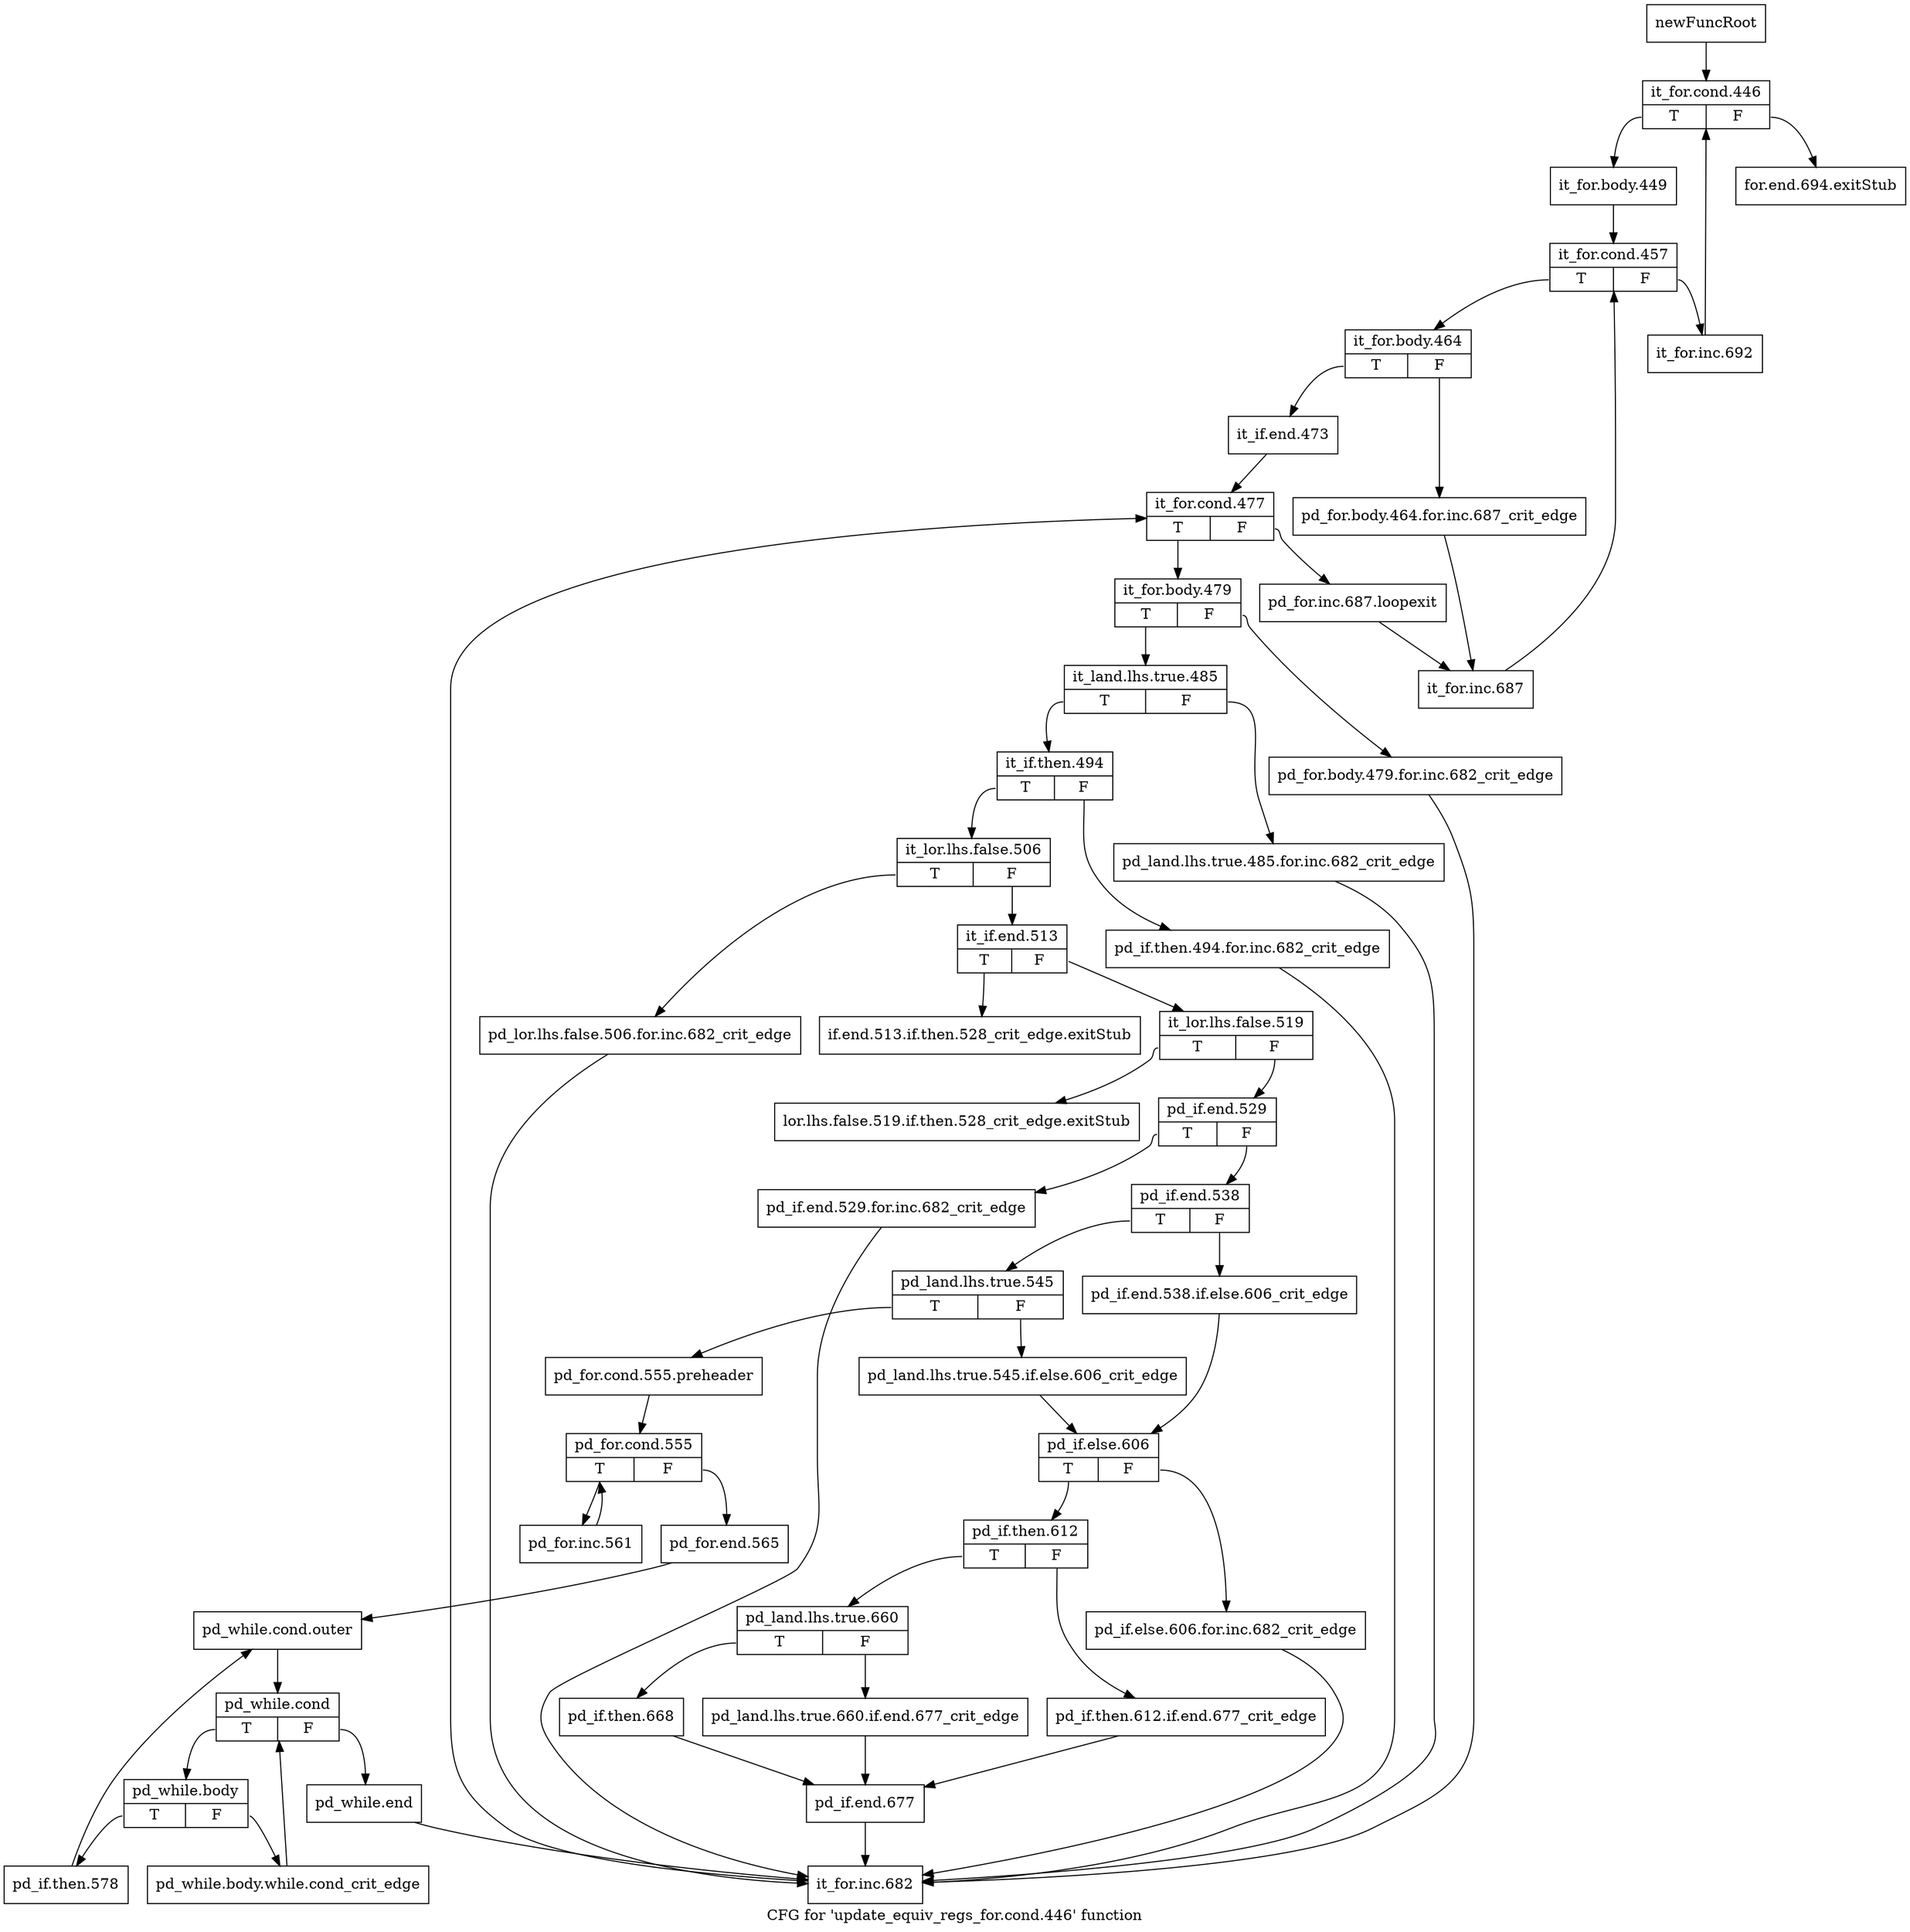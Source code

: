 digraph "CFG for 'update_equiv_regs_for.cond.446' function" {
	label="CFG for 'update_equiv_regs_for.cond.446' function";

	Node0xb401e70 [shape=record,label="{newFuncRoot}"];
	Node0xb401e70 -> Node0xb402590;
	Node0xb401ec0 [shape=record,label="{for.end.694.exitStub}"];
	Node0xb4024f0 [shape=record,label="{if.end.513.if.then.528_crit_edge.exitStub}"];
	Node0xb402540 [shape=record,label="{lor.lhs.false.519.if.then.528_crit_edge.exitStub}"];
	Node0xb402590 [shape=record,label="{it_for.cond.446|{<s0>T|<s1>F}}"];
	Node0xb402590:s0 -> Node0xb4025e0;
	Node0xb402590:s1 -> Node0xb401ec0;
	Node0xb4025e0 [shape=record,label="{it_for.body.449}"];
	Node0xb4025e0 -> Node0xb402630;
	Node0xb402630 [shape=record,label="{it_for.cond.457|{<s0>T|<s1>F}}"];
	Node0xb402630:s0 -> Node0xb4026d0;
	Node0xb402630:s1 -> Node0xb402680;
	Node0xb402680 [shape=record,label="{it_for.inc.692}"];
	Node0xb402680 -> Node0xb402590;
	Node0xb4026d0 [shape=record,label="{it_for.body.464|{<s0>T|<s1>F}}"];
	Node0xb4026d0:s0 -> Node0xb402770;
	Node0xb4026d0:s1 -> Node0xb402720;
	Node0xb402720 [shape=record,label="{pd_for.body.464.for.inc.687_crit_edge}"];
	Node0xb402720 -> Node0xb402860;
	Node0xb402770 [shape=record,label="{it_if.end.473}"];
	Node0xb402770 -> Node0xb4027c0;
	Node0xb4027c0 [shape=record,label="{it_for.cond.477|{<s0>T|<s1>F}}"];
	Node0xb4027c0:s0 -> Node0xb4028b0;
	Node0xb4027c0:s1 -> Node0xb402810;
	Node0xb402810 [shape=record,label="{pd_for.inc.687.loopexit}"];
	Node0xb402810 -> Node0xb402860;
	Node0xb402860 [shape=record,label="{it_for.inc.687}"];
	Node0xb402860 -> Node0xb402630;
	Node0xb4028b0 [shape=record,label="{it_for.body.479|{<s0>T|<s1>F}}"];
	Node0xb4028b0:s0 -> Node0xb402950;
	Node0xb4028b0:s1 -> Node0xb402900;
	Node0xb402900 [shape=record,label="{pd_for.body.479.for.inc.682_crit_edge}"];
	Node0xb402900 -> Node0xb403350;
	Node0xb402950 [shape=record,label="{it_land.lhs.true.485|{<s0>T|<s1>F}}"];
	Node0xb402950:s0 -> Node0xb4029f0;
	Node0xb402950:s1 -> Node0xb4029a0;
	Node0xb4029a0 [shape=record,label="{pd_land.lhs.true.485.for.inc.682_crit_edge}"];
	Node0xb4029a0 -> Node0xb403350;
	Node0xb4029f0 [shape=record,label="{it_if.then.494|{<s0>T|<s1>F}}"];
	Node0xb4029f0:s0 -> Node0xb402a90;
	Node0xb4029f0:s1 -> Node0xb402a40;
	Node0xb402a40 [shape=record,label="{pd_if.then.494.for.inc.682_crit_edge}"];
	Node0xb402a40 -> Node0xb403350;
	Node0xb402a90 [shape=record,label="{it_lor.lhs.false.506|{<s0>T|<s1>F}}"];
	Node0xb402a90:s0 -> Node0xb403300;
	Node0xb402a90:s1 -> Node0xb402ae0;
	Node0xb402ae0 [shape=record,label="{it_if.end.513|{<s0>T|<s1>F}}"];
	Node0xb402ae0:s0 -> Node0xb4024f0;
	Node0xb402ae0:s1 -> Node0xb402b30;
	Node0xb402b30 [shape=record,label="{it_lor.lhs.false.519|{<s0>T|<s1>F}}"];
	Node0xb402b30:s0 -> Node0xb402540;
	Node0xb402b30:s1 -> Node0xb402b80;
	Node0xb402b80 [shape=record,label="{pd_if.end.529|{<s0>T|<s1>F}}"];
	Node0xb402b80:s0 -> Node0xb4032b0;
	Node0xb402b80:s1 -> Node0xb402bd0;
	Node0xb402bd0 [shape=record,label="{pd_if.end.538|{<s0>T|<s1>F}}"];
	Node0xb402bd0:s0 -> Node0xb402c70;
	Node0xb402bd0:s1 -> Node0xb402c20;
	Node0xb402c20 [shape=record,label="{pd_if.end.538.if.else.606_crit_edge}"];
	Node0xb402c20 -> Node0xb402d10;
	Node0xb402c70 [shape=record,label="{pd_land.lhs.true.545|{<s0>T|<s1>F}}"];
	Node0xb402c70:s0 -> Node0xb402f90;
	Node0xb402c70:s1 -> Node0xb402cc0;
	Node0xb402cc0 [shape=record,label="{pd_land.lhs.true.545.if.else.606_crit_edge}"];
	Node0xb402cc0 -> Node0xb402d10;
	Node0xb402d10 [shape=record,label="{pd_if.else.606|{<s0>T|<s1>F}}"];
	Node0xb402d10:s0 -> Node0xb402db0;
	Node0xb402d10:s1 -> Node0xb402d60;
	Node0xb402d60 [shape=record,label="{pd_if.else.606.for.inc.682_crit_edge}"];
	Node0xb402d60 -> Node0xb403350;
	Node0xb402db0 [shape=record,label="{pd_if.then.612|{<s0>T|<s1>F}}"];
	Node0xb402db0:s0 -> Node0xb402e50;
	Node0xb402db0:s1 -> Node0xb402e00;
	Node0xb402e00 [shape=record,label="{pd_if.then.612.if.end.677_crit_edge}"];
	Node0xb402e00 -> Node0xb402f40;
	Node0xb402e50 [shape=record,label="{pd_land.lhs.true.660|{<s0>T|<s1>F}}"];
	Node0xb402e50:s0 -> Node0xb402ef0;
	Node0xb402e50:s1 -> Node0xb402ea0;
	Node0xb402ea0 [shape=record,label="{pd_land.lhs.true.660.if.end.677_crit_edge}"];
	Node0xb402ea0 -> Node0xb402f40;
	Node0xb402ef0 [shape=record,label="{pd_if.then.668}"];
	Node0xb402ef0 -> Node0xb402f40;
	Node0xb402f40 [shape=record,label="{pd_if.end.677}"];
	Node0xb402f40 -> Node0xb403350;
	Node0xb402f90 [shape=record,label="{pd_for.cond.555.preheader}"];
	Node0xb402f90 -> Node0xb402fe0;
	Node0xb402fe0 [shape=record,label="{pd_for.cond.555|{<s0>T|<s1>F}}"];
	Node0xb402fe0:s0 -> Node0xb403260;
	Node0xb402fe0:s1 -> Node0xb403030;
	Node0xb403030 [shape=record,label="{pd_for.end.565}"];
	Node0xb403030 -> Node0xb403080;
	Node0xb403080 [shape=record,label="{pd_while.cond.outer}"];
	Node0xb403080 -> Node0xb4030d0;
	Node0xb4030d0 [shape=record,label="{pd_while.cond|{<s0>T|<s1>F}}"];
	Node0xb4030d0:s0 -> Node0xb403170;
	Node0xb4030d0:s1 -> Node0xb403120;
	Node0xb403120 [shape=record,label="{pd_while.end}"];
	Node0xb403120 -> Node0xb403350;
	Node0xb403170 [shape=record,label="{pd_while.body|{<s0>T|<s1>F}}"];
	Node0xb403170:s0 -> Node0xb403210;
	Node0xb403170:s1 -> Node0xb4031c0;
	Node0xb4031c0 [shape=record,label="{pd_while.body.while.cond_crit_edge}"];
	Node0xb4031c0 -> Node0xb4030d0;
	Node0xb403210 [shape=record,label="{pd_if.then.578}"];
	Node0xb403210 -> Node0xb403080;
	Node0xb403260 [shape=record,label="{pd_for.inc.561}"];
	Node0xb403260 -> Node0xb402fe0;
	Node0xb4032b0 [shape=record,label="{pd_if.end.529.for.inc.682_crit_edge}"];
	Node0xb4032b0 -> Node0xb403350;
	Node0xb403300 [shape=record,label="{pd_lor.lhs.false.506.for.inc.682_crit_edge}"];
	Node0xb403300 -> Node0xb403350;
	Node0xb403350 [shape=record,label="{it_for.inc.682}"];
	Node0xb403350 -> Node0xb4027c0;
}
